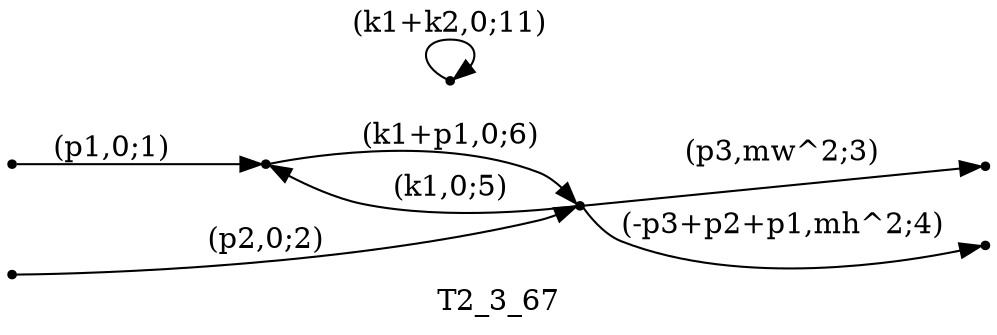 digraph T2_3_67 {
  label="T2_3_67";
  rankdir="LR";
  subgraph edges {
    -1 -> 2 [label="(p1,0;1)"];
    -2 -> 1 [label="(p2,0;2)"];
    1 -> -3 [label="(p3,mw^2;3)"];
    1 -> -4 [label="(-p3+p2+p1,mh^2;4)"];
    1 -> 2 [label="(k1,0;5)"];
    2 -> 1 [label="(k1+p1,0;6)"];
    3 -> 3 [label="(k1+k2,0;11)"];
  }
  subgraph incoming { rank="source"; -1; -2; }
  subgraph outgoing { rank="sink"; -3; -4; }
-4 [shape=point];
-3 [shape=point];
-2 [shape=point];
-1 [shape=point];
1 [shape=point];
2 [shape=point];
3 [shape=point];
}

